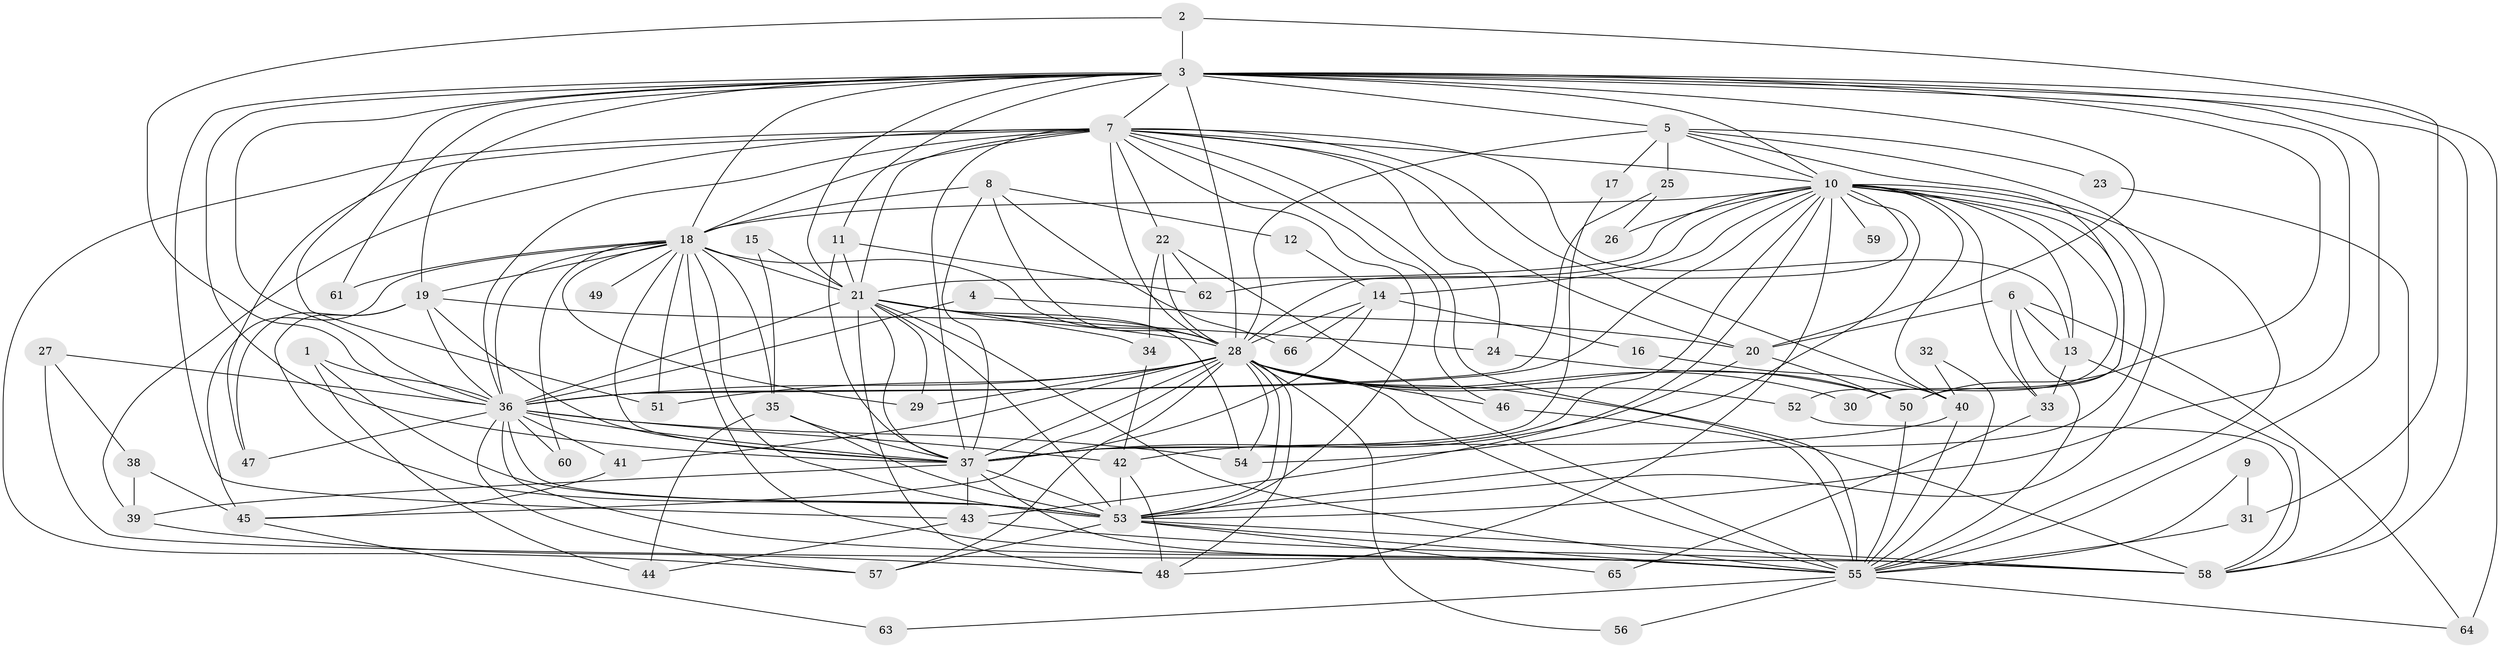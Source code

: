 // original degree distribution, {22: 0.007575757575757576, 23: 0.030303030303030304, 21: 0.015151515151515152, 31: 0.007575757575757576, 18: 0.007575757575757576, 26: 0.007575757575757576, 3: 0.23484848484848486, 7: 0.015151515151515152, 6: 0.03787878787878788, 5: 0.06818181818181818, 4: 0.030303030303030304, 2: 0.5303030303030303, 9: 0.007575757575757576}
// Generated by graph-tools (version 1.1) at 2025/01/03/09/25 03:01:13]
// undirected, 66 vertices, 197 edges
graph export_dot {
graph [start="1"]
  node [color=gray90,style=filled];
  1;
  2;
  3;
  4;
  5;
  6;
  7;
  8;
  9;
  10;
  11;
  12;
  13;
  14;
  15;
  16;
  17;
  18;
  19;
  20;
  21;
  22;
  23;
  24;
  25;
  26;
  27;
  28;
  29;
  30;
  31;
  32;
  33;
  34;
  35;
  36;
  37;
  38;
  39;
  40;
  41;
  42;
  43;
  44;
  45;
  46;
  47;
  48;
  49;
  50;
  51;
  52;
  53;
  54;
  55;
  56;
  57;
  58;
  59;
  60;
  61;
  62;
  63;
  64;
  65;
  66;
  1 -- 36 [weight=1.0];
  1 -- 44 [weight=1.0];
  1 -- 53 [weight=1.0];
  2 -- 3 [weight=1.0];
  2 -- 31 [weight=1.0];
  2 -- 36 [weight=1.0];
  3 -- 5 [weight=1.0];
  3 -- 7 [weight=1.0];
  3 -- 10 [weight=1.0];
  3 -- 11 [weight=1.0];
  3 -- 18 [weight=1.0];
  3 -- 19 [weight=1.0];
  3 -- 20 [weight=2.0];
  3 -- 21 [weight=1.0];
  3 -- 28 [weight=1.0];
  3 -- 36 [weight=2.0];
  3 -- 37 [weight=1.0];
  3 -- 43 [weight=1.0];
  3 -- 50 [weight=1.0];
  3 -- 51 [weight=1.0];
  3 -- 53 [weight=1.0];
  3 -- 55 [weight=2.0];
  3 -- 58 [weight=1.0];
  3 -- 61 [weight=1.0];
  3 -- 64 [weight=1.0];
  4 -- 20 [weight=1.0];
  4 -- 36 [weight=1.0];
  5 -- 10 [weight=1.0];
  5 -- 17 [weight=1.0];
  5 -- 23 [weight=1.0];
  5 -- 25 [weight=2.0];
  5 -- 28 [weight=1.0];
  5 -- 30 [weight=1.0];
  5 -- 53 [weight=1.0];
  6 -- 13 [weight=1.0];
  6 -- 20 [weight=1.0];
  6 -- 33 [weight=1.0];
  6 -- 55 [weight=1.0];
  6 -- 64 [weight=1.0];
  7 -- 10 [weight=1.0];
  7 -- 13 [weight=1.0];
  7 -- 18 [weight=1.0];
  7 -- 20 [weight=1.0];
  7 -- 21 [weight=1.0];
  7 -- 22 [weight=1.0];
  7 -- 24 [weight=1.0];
  7 -- 28 [weight=2.0];
  7 -- 36 [weight=1.0];
  7 -- 37 [weight=1.0];
  7 -- 39 [weight=2.0];
  7 -- 40 [weight=1.0];
  7 -- 46 [weight=1.0];
  7 -- 47 [weight=1.0];
  7 -- 53 [weight=1.0];
  7 -- 55 [weight=1.0];
  7 -- 57 [weight=1.0];
  8 -- 12 [weight=1.0];
  8 -- 18 [weight=2.0];
  8 -- 28 [weight=1.0];
  8 -- 37 [weight=1.0];
  8 -- 66 [weight=1.0];
  9 -- 31 [weight=1.0];
  9 -- 55 [weight=1.0];
  10 -- 13 [weight=1.0];
  10 -- 14 [weight=1.0];
  10 -- 18 [weight=1.0];
  10 -- 21 [weight=1.0];
  10 -- 26 [weight=1.0];
  10 -- 28 [weight=1.0];
  10 -- 33 [weight=2.0];
  10 -- 36 [weight=1.0];
  10 -- 37 [weight=1.0];
  10 -- 40 [weight=1.0];
  10 -- 43 [weight=1.0];
  10 -- 48 [weight=1.0];
  10 -- 50 [weight=1.0];
  10 -- 52 [weight=1.0];
  10 -- 53 [weight=1.0];
  10 -- 54 [weight=1.0];
  10 -- 55 [weight=1.0];
  10 -- 59 [weight=1.0];
  10 -- 62 [weight=1.0];
  11 -- 21 [weight=1.0];
  11 -- 37 [weight=1.0];
  11 -- 62 [weight=1.0];
  12 -- 14 [weight=1.0];
  13 -- 33 [weight=1.0];
  13 -- 58 [weight=1.0];
  14 -- 16 [weight=1.0];
  14 -- 28 [weight=1.0];
  14 -- 37 [weight=1.0];
  14 -- 66 [weight=1.0];
  15 -- 21 [weight=1.0];
  15 -- 35 [weight=1.0];
  16 -- 40 [weight=1.0];
  17 -- 37 [weight=1.0];
  18 -- 19 [weight=1.0];
  18 -- 21 [weight=1.0];
  18 -- 28 [weight=2.0];
  18 -- 29 [weight=1.0];
  18 -- 35 [weight=1.0];
  18 -- 36 [weight=2.0];
  18 -- 37 [weight=1.0];
  18 -- 45 [weight=2.0];
  18 -- 49 [weight=1.0];
  18 -- 51 [weight=1.0];
  18 -- 53 [weight=1.0];
  18 -- 55 [weight=1.0];
  18 -- 60 [weight=1.0];
  18 -- 61 [weight=1.0];
  19 -- 28 [weight=1.0];
  19 -- 36 [weight=1.0];
  19 -- 37 [weight=1.0];
  19 -- 47 [weight=1.0];
  19 -- 53 [weight=1.0];
  20 -- 37 [weight=2.0];
  20 -- 50 [weight=1.0];
  21 -- 24 [weight=1.0];
  21 -- 28 [weight=1.0];
  21 -- 29 [weight=1.0];
  21 -- 34 [weight=1.0];
  21 -- 36 [weight=1.0];
  21 -- 37 [weight=1.0];
  21 -- 48 [weight=1.0];
  21 -- 53 [weight=3.0];
  21 -- 54 [weight=1.0];
  21 -- 55 [weight=1.0];
  22 -- 28 [weight=1.0];
  22 -- 34 [weight=1.0];
  22 -- 55 [weight=1.0];
  22 -- 62 [weight=1.0];
  23 -- 58 [weight=1.0];
  24 -- 50 [weight=1.0];
  25 -- 26 [weight=1.0];
  25 -- 36 [weight=1.0];
  27 -- 36 [weight=1.0];
  27 -- 38 [weight=1.0];
  27 -- 58 [weight=1.0];
  28 -- 29 [weight=1.0];
  28 -- 30 [weight=1.0];
  28 -- 36 [weight=1.0];
  28 -- 37 [weight=1.0];
  28 -- 41 [weight=1.0];
  28 -- 45 [weight=1.0];
  28 -- 46 [weight=1.0];
  28 -- 48 [weight=1.0];
  28 -- 50 [weight=1.0];
  28 -- 51 [weight=1.0];
  28 -- 52 [weight=1.0];
  28 -- 53 [weight=2.0];
  28 -- 54 [weight=1.0];
  28 -- 55 [weight=1.0];
  28 -- 56 [weight=1.0];
  28 -- 57 [weight=1.0];
  28 -- 58 [weight=1.0];
  31 -- 55 [weight=1.0];
  32 -- 40 [weight=1.0];
  32 -- 55 [weight=1.0];
  33 -- 65 [weight=1.0];
  34 -- 42 [weight=1.0];
  35 -- 37 [weight=2.0];
  35 -- 44 [weight=1.0];
  35 -- 53 [weight=1.0];
  36 -- 37 [weight=1.0];
  36 -- 41 [weight=1.0];
  36 -- 42 [weight=1.0];
  36 -- 47 [weight=1.0];
  36 -- 53 [weight=1.0];
  36 -- 54 [weight=1.0];
  36 -- 55 [weight=1.0];
  36 -- 57 [weight=1.0];
  36 -- 60 [weight=1.0];
  37 -- 39 [weight=1.0];
  37 -- 43 [weight=1.0];
  37 -- 53 [weight=1.0];
  37 -- 55 [weight=2.0];
  38 -- 39 [weight=1.0];
  38 -- 45 [weight=1.0];
  39 -- 48 [weight=1.0];
  40 -- 42 [weight=1.0];
  40 -- 55 [weight=1.0];
  41 -- 45 [weight=1.0];
  42 -- 48 [weight=1.0];
  42 -- 53 [weight=1.0];
  43 -- 44 [weight=1.0];
  43 -- 58 [weight=1.0];
  45 -- 63 [weight=1.0];
  46 -- 55 [weight=1.0];
  50 -- 55 [weight=1.0];
  52 -- 58 [weight=1.0];
  53 -- 55 [weight=1.0];
  53 -- 57 [weight=1.0];
  53 -- 58 [weight=2.0];
  53 -- 65 [weight=1.0];
  55 -- 56 [weight=1.0];
  55 -- 63 [weight=1.0];
  55 -- 64 [weight=1.0];
}
